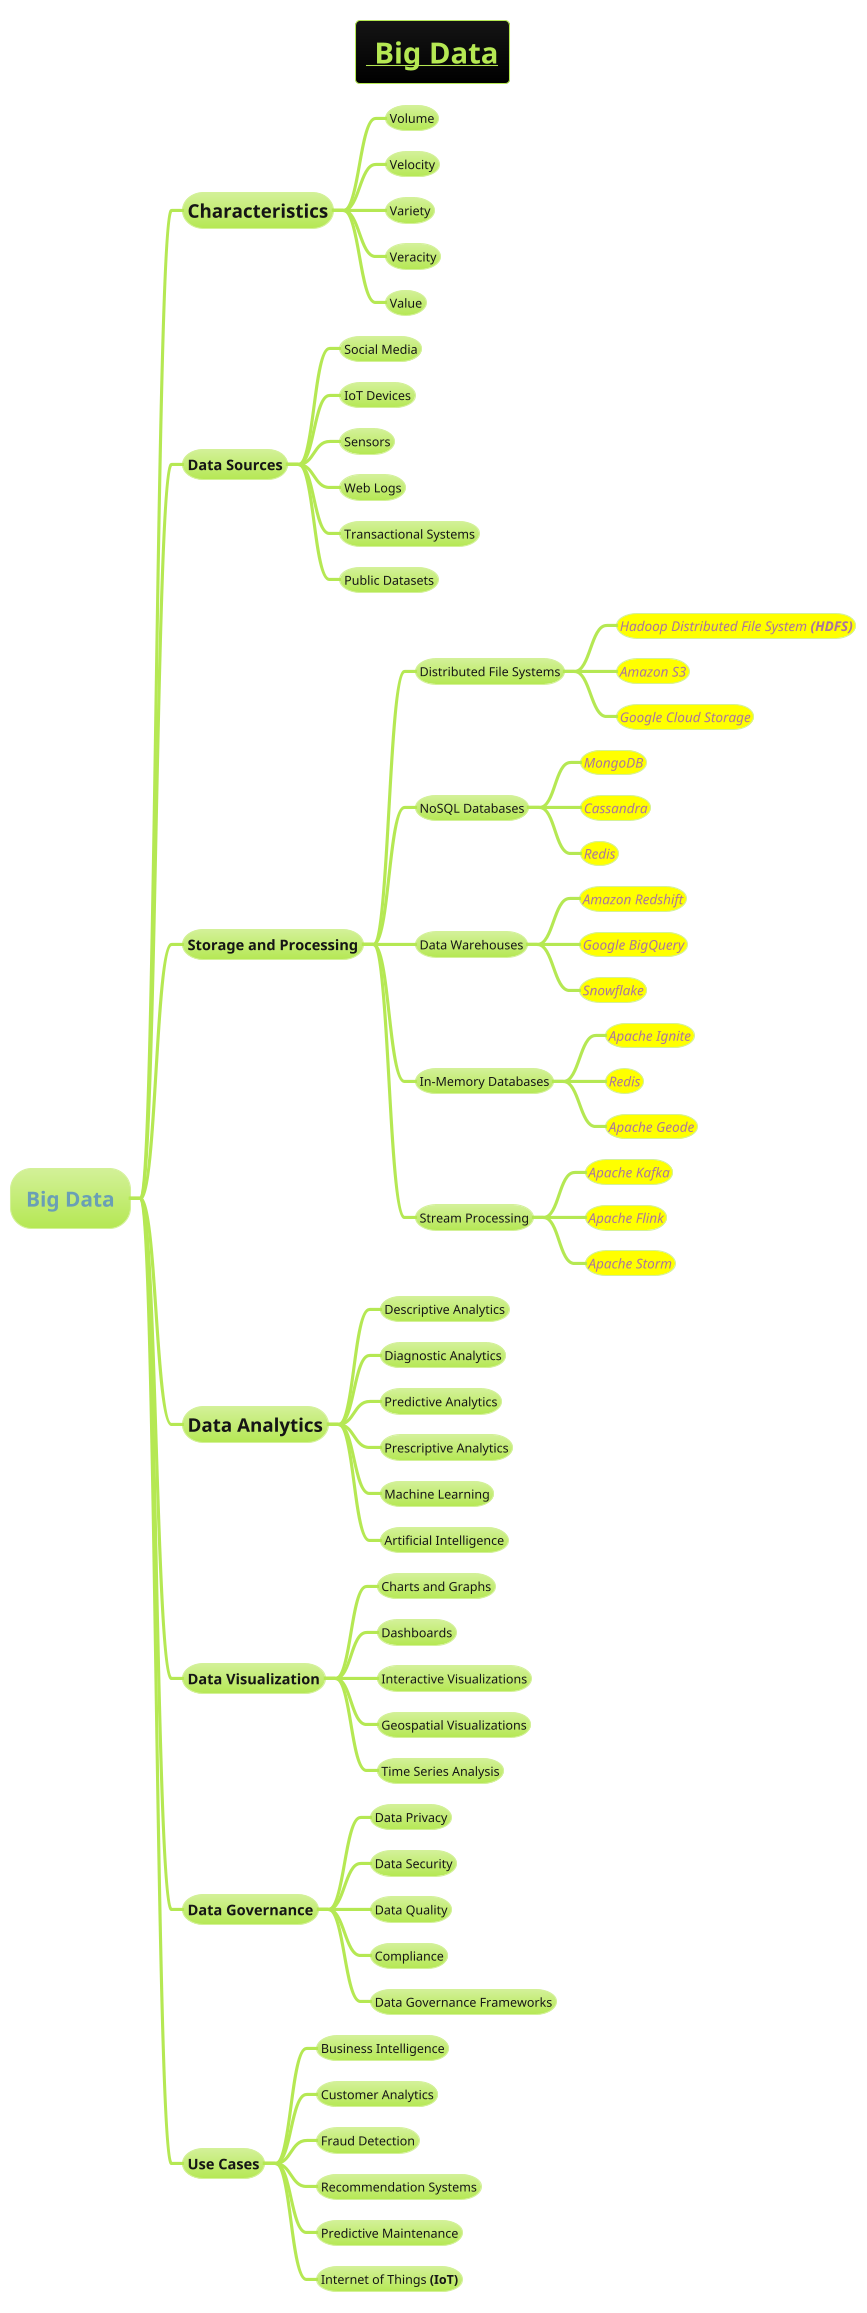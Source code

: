 @startmindmap
title =__ Big Data__
!theme hacker

* =Big Data
** =Characteristics
*** Volume
*** Velocity
*** Variety
*** Veracity
*** Value
** Data Sources
*** Social Media
*** IoT Devices
*** Sensors
*** Web Logs
*** Transactional Systems
*** Public Datasets
** Storage and Processing
*** Distributed File Systems
****[#yellow] ====<size:13>Hadoop Distributed File System **(HDFS)**
****[#yellow] ====<size:13>Amazon S3
****[#yellow] ====<size:13>Google Cloud Storage
*** NoSQL Databases
****[#yellow] ====<size:13>MongoDB
****[#yellow] ====<size:13>Cassandra
****[#yellow] ====<size:13>Redis
*** Data Warehouses
****[#yellow] ====<size:13>Amazon Redshift
****[#yellow] ====<size:13>Google BigQuery
****[#yellow] ====<size:13>Snowflake
*** In-Memory Databases
****[#yellow] ====<size:13>Apache Ignite
****[#yellow] ====<size:13>Redis
****[#yellow] ====<size:13>Apache Geode
*** Stream Processing
****[#yellow] ====<size:13>Apache Kafka
****[#yellow] ====<size:13>Apache Flink
****[#yellow] ====<size:13>Apache Storm
** =Data Analytics
*** Descriptive Analytics
*** Diagnostic Analytics
*** Predictive Analytics
*** Prescriptive Analytics
*** Machine Learning
*** Artificial Intelligence
** Data Visualization
*** Charts and Graphs
*** Dashboards
*** Interactive Visualizations
*** Geospatial Visualizations
*** Time Series Analysis
** Data Governance
*** Data Privacy
*** Data Security
*** Data Quality
*** Compliance
*** Data Governance Frameworks
** Use Cases
*** Business Intelligence
*** Customer Analytics
*** Fraud Detection
*** Recommendation Systems
*** Predictive Maintenance
*** Internet of Things **(IoT)**
@endmindmap
